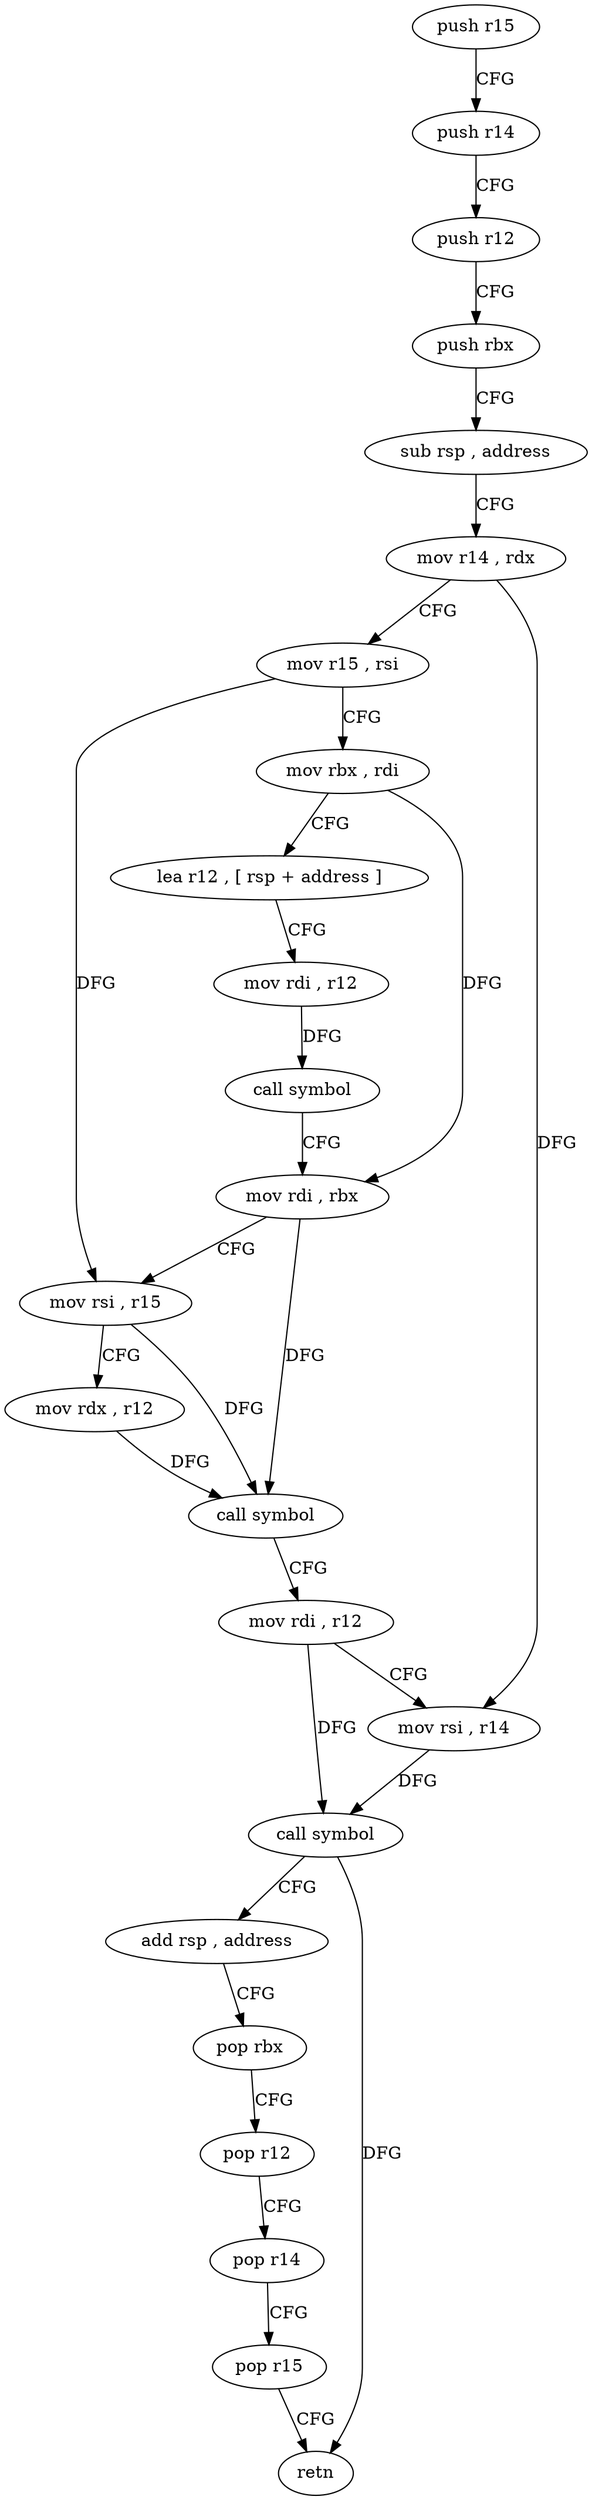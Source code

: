 digraph "func" {
"4228464" [label = "push r15" ]
"4228466" [label = "push r14" ]
"4228468" [label = "push r12" ]
"4228470" [label = "push rbx" ]
"4228471" [label = "sub rsp , address" ]
"4228478" [label = "mov r14 , rdx" ]
"4228481" [label = "mov r15 , rsi" ]
"4228484" [label = "mov rbx , rdi" ]
"4228487" [label = "lea r12 , [ rsp + address ]" ]
"4228492" [label = "mov rdi , r12" ]
"4228495" [label = "call symbol" ]
"4228500" [label = "mov rdi , rbx" ]
"4228503" [label = "mov rsi , r15" ]
"4228506" [label = "mov rdx , r12" ]
"4228509" [label = "call symbol" ]
"4228514" [label = "mov rdi , r12" ]
"4228517" [label = "mov rsi , r14" ]
"4228520" [label = "call symbol" ]
"4228525" [label = "add rsp , address" ]
"4228532" [label = "pop rbx" ]
"4228533" [label = "pop r12" ]
"4228535" [label = "pop r14" ]
"4228537" [label = "pop r15" ]
"4228539" [label = "retn" ]
"4228464" -> "4228466" [ label = "CFG" ]
"4228466" -> "4228468" [ label = "CFG" ]
"4228468" -> "4228470" [ label = "CFG" ]
"4228470" -> "4228471" [ label = "CFG" ]
"4228471" -> "4228478" [ label = "CFG" ]
"4228478" -> "4228481" [ label = "CFG" ]
"4228478" -> "4228517" [ label = "DFG" ]
"4228481" -> "4228484" [ label = "CFG" ]
"4228481" -> "4228503" [ label = "DFG" ]
"4228484" -> "4228487" [ label = "CFG" ]
"4228484" -> "4228500" [ label = "DFG" ]
"4228487" -> "4228492" [ label = "CFG" ]
"4228492" -> "4228495" [ label = "DFG" ]
"4228495" -> "4228500" [ label = "CFG" ]
"4228500" -> "4228503" [ label = "CFG" ]
"4228500" -> "4228509" [ label = "DFG" ]
"4228503" -> "4228506" [ label = "CFG" ]
"4228503" -> "4228509" [ label = "DFG" ]
"4228506" -> "4228509" [ label = "DFG" ]
"4228509" -> "4228514" [ label = "CFG" ]
"4228514" -> "4228517" [ label = "CFG" ]
"4228514" -> "4228520" [ label = "DFG" ]
"4228517" -> "4228520" [ label = "DFG" ]
"4228520" -> "4228525" [ label = "CFG" ]
"4228520" -> "4228539" [ label = "DFG" ]
"4228525" -> "4228532" [ label = "CFG" ]
"4228532" -> "4228533" [ label = "CFG" ]
"4228533" -> "4228535" [ label = "CFG" ]
"4228535" -> "4228537" [ label = "CFG" ]
"4228537" -> "4228539" [ label = "CFG" ]
}
